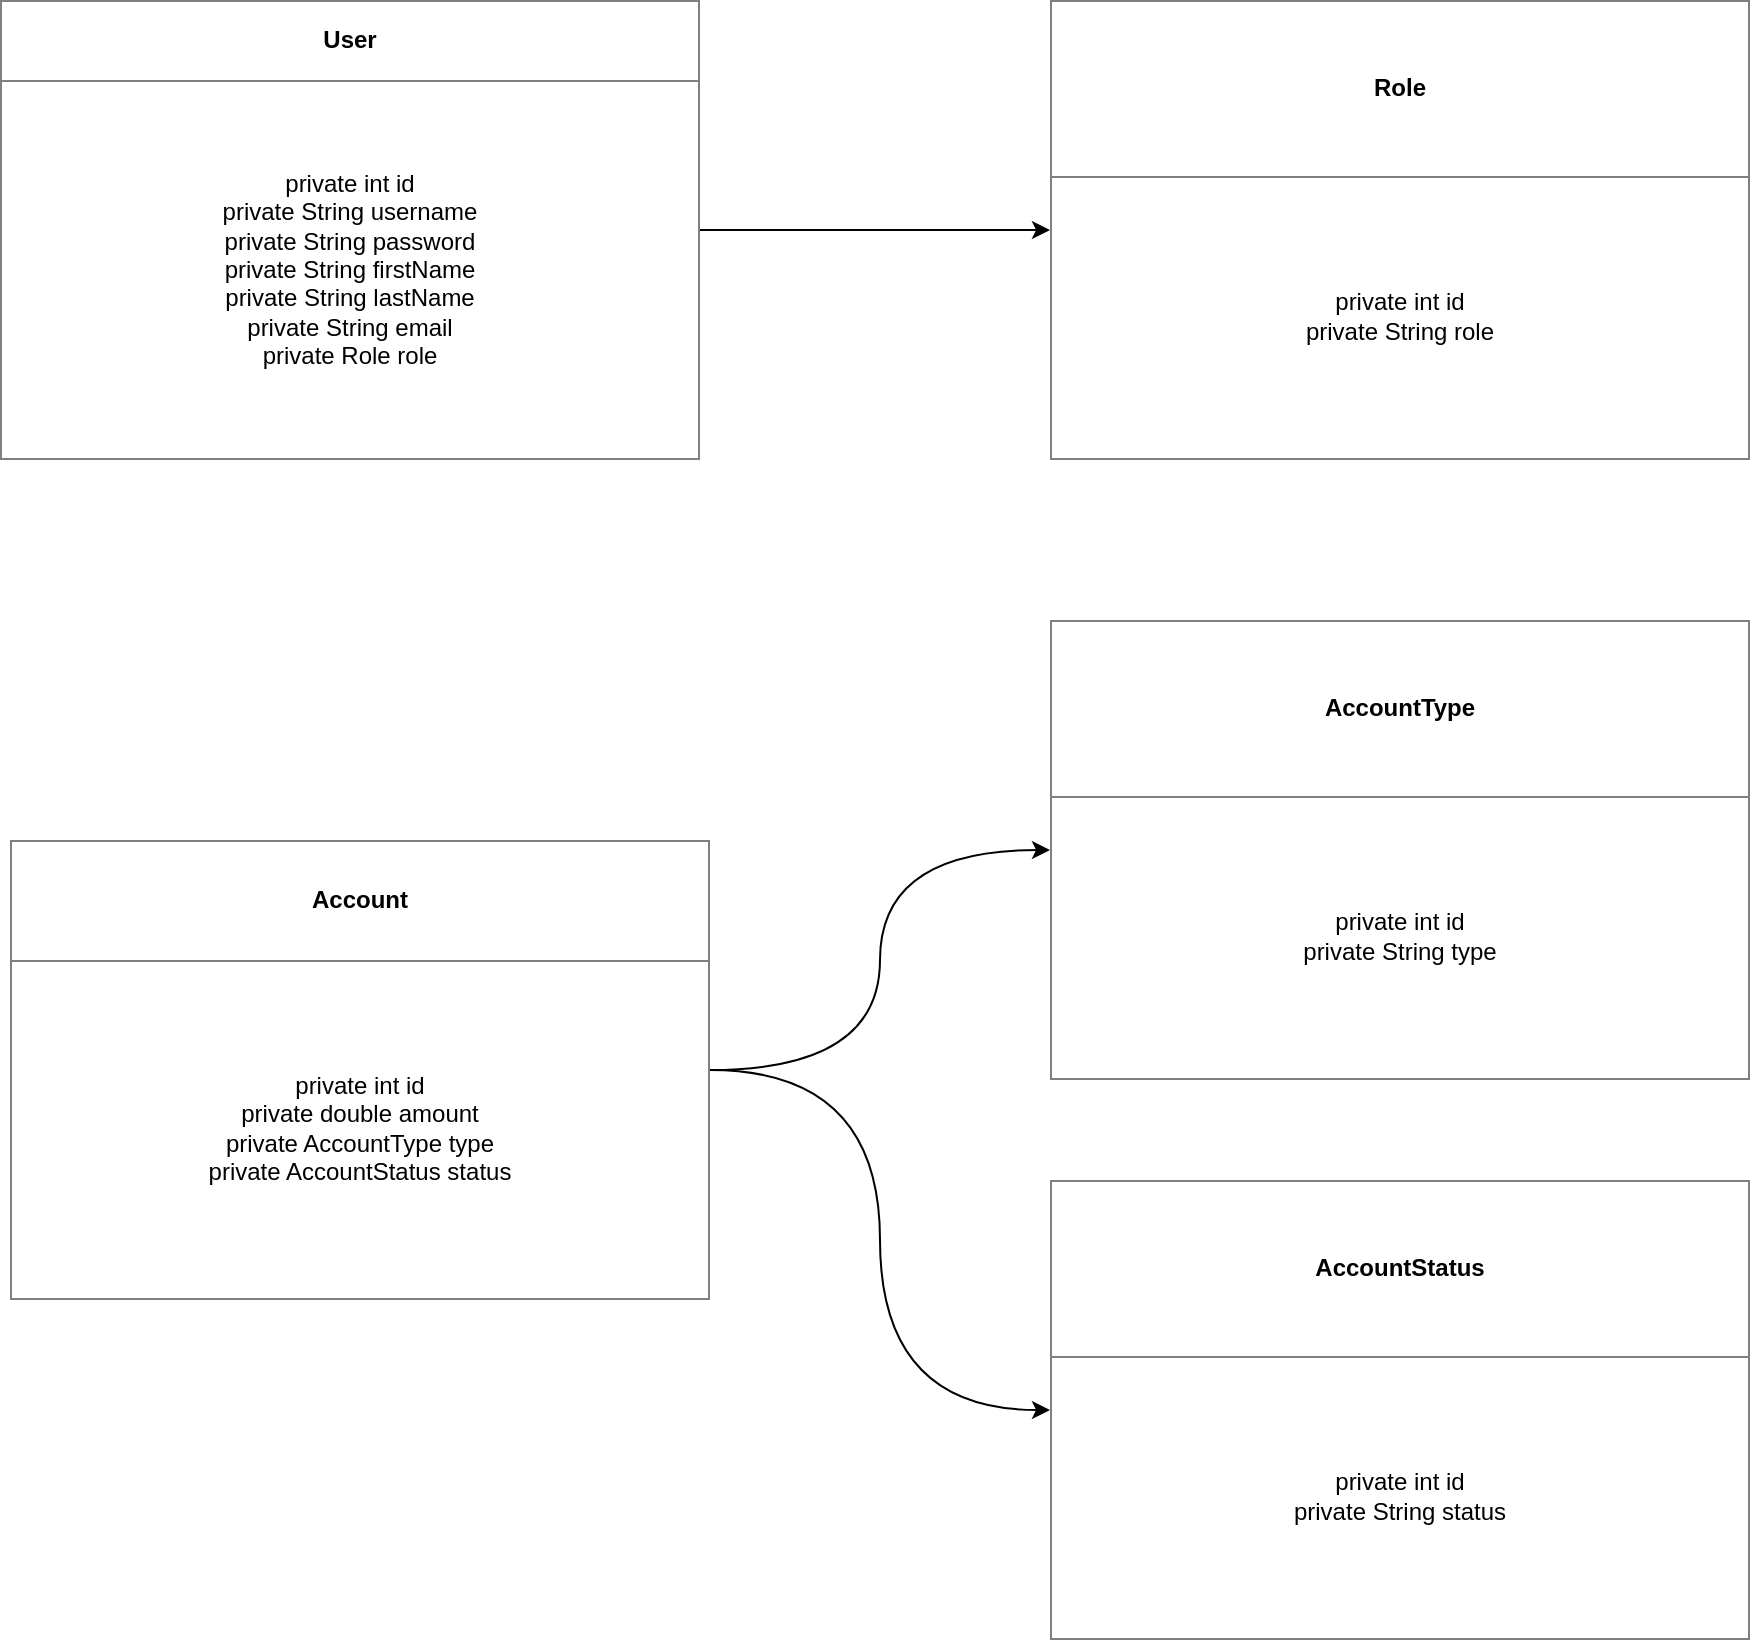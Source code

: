 <mxfile version="13.9.9" type="device"><diagram id="-WIpP_qHXJJYU9pcYICd" name="Page-1"><mxGraphModel dx="1280" dy="870" grid="1" gridSize="10" guides="1" tooltips="1" connect="1" arrows="1" fold="1" page="1" pageScale="1" pageWidth="850" pageHeight="1100" math="0" shadow="0"><root><mxCell id="0"/><mxCell id="1" parent="0"/><mxCell id="3XC_t8KrmKPAgcGxAVjJ-8" style="edgeStyle=orthogonalEdgeStyle;rounded=0;orthogonalLoop=1;jettySize=auto;html=1;entryX=0;entryY=0.5;entryDx=0;entryDy=0;" edge="1" parent="1" source="3XC_t8KrmKPAgcGxAVjJ-1" target="3XC_t8KrmKPAgcGxAVjJ-5"><mxGeometry relative="1" as="geometry"/></mxCell><mxCell id="3XC_t8KrmKPAgcGxAVjJ-1" value="&lt;table border=&quot;1&quot; width=&quot;100%&quot; cellpadding=&quot;4&quot; style=&quot;width: 100% ; height: 100% ; border-collapse: collapse&quot;&gt;&lt;tbody&gt;&lt;tr&gt;&lt;th align=&quot;center&quot;&gt;&lt;b&gt;User&lt;/b&gt;&lt;/th&gt;&lt;/tr&gt;&lt;tr&gt;&lt;td align=&quot;center&quot;&gt;private int id&lt;br&gt;private String username&lt;br&gt;private String password&lt;br&gt;private String firstName&lt;br&gt;private String lastName&lt;br&gt;private String email&lt;br&gt;private Role role&lt;/td&gt;&lt;/tr&gt;&lt;/tbody&gt;&lt;/table&gt;" style="text;html=1;strokeColor=none;fillColor=none;overflow=fill;" vertex="1" parent="1"><mxGeometry x="75" y="140" width="350" height="230" as="geometry"/></mxCell><mxCell id="3XC_t8KrmKPAgcGxAVjJ-6" style="edgeStyle=orthogonalEdgeStyle;rounded=0;orthogonalLoop=1;jettySize=auto;html=1;entryX=0;entryY=0.5;entryDx=0;entryDy=0;curved=1;" edge="1" parent="1" source="3XC_t8KrmKPAgcGxAVjJ-2" target="3XC_t8KrmKPAgcGxAVjJ-3"><mxGeometry relative="1" as="geometry"/></mxCell><mxCell id="3XC_t8KrmKPAgcGxAVjJ-7" style="edgeStyle=orthogonalEdgeStyle;rounded=0;orthogonalLoop=1;jettySize=auto;html=1;entryX=0;entryY=0.5;entryDx=0;entryDy=0;curved=1;" edge="1" parent="1" source="3XC_t8KrmKPAgcGxAVjJ-2" target="3XC_t8KrmKPAgcGxAVjJ-4"><mxGeometry relative="1" as="geometry"/></mxCell><mxCell id="3XC_t8KrmKPAgcGxAVjJ-2" value="&lt;table border=&quot;1&quot; width=&quot;100%&quot; cellpadding=&quot;4&quot; style=&quot;width: 100% ; height: 100% ; border-collapse: collapse&quot;&gt;&lt;tbody&gt;&lt;tr&gt;&lt;th align=&quot;center&quot;&gt;Account&lt;/th&gt;&lt;/tr&gt;&lt;tr&gt;&lt;td align=&quot;center&quot;&gt;private int id&lt;br&gt;private double amount&lt;br&gt;private AccountType type&lt;br&gt;private AccountStatus status&lt;/td&gt;&lt;/tr&gt;&lt;/tbody&gt;&lt;/table&gt;" style="text;html=1;strokeColor=none;fillColor=none;overflow=fill;" vertex="1" parent="1"><mxGeometry x="80" y="560" width="350" height="230" as="geometry"/></mxCell><mxCell id="3XC_t8KrmKPAgcGxAVjJ-3" value="&lt;table border=&quot;1&quot; width=&quot;100%&quot; cellpadding=&quot;4&quot; style=&quot;width: 100% ; height: 100% ; border-collapse: collapse&quot;&gt;&lt;tbody&gt;&lt;tr&gt;&lt;th align=&quot;center&quot;&gt;AccountType&lt;/th&gt;&lt;/tr&gt;&lt;tr&gt;&lt;td align=&quot;center&quot;&gt;private int id&lt;br&gt;private String type&lt;br&gt;&lt;/td&gt;&lt;/tr&gt;&lt;/tbody&gt;&lt;/table&gt;" style="text;html=1;strokeColor=none;fillColor=none;overflow=fill;" vertex="1" parent="1"><mxGeometry x="600" y="450" width="350" height="230" as="geometry"/></mxCell><mxCell id="3XC_t8KrmKPAgcGxAVjJ-4" value="&lt;table border=&quot;1&quot; width=&quot;100%&quot; cellpadding=&quot;4&quot; style=&quot;width: 100% ; height: 100% ; border-collapse: collapse&quot;&gt;&lt;tbody&gt;&lt;tr&gt;&lt;th align=&quot;center&quot;&gt;AccountStatus&lt;/th&gt;&lt;/tr&gt;&lt;tr&gt;&lt;td align=&quot;center&quot;&gt;private int id&lt;br&gt;private String status&lt;br&gt;&lt;/td&gt;&lt;/tr&gt;&lt;/tbody&gt;&lt;/table&gt;" style="text;html=1;strokeColor=none;fillColor=none;overflow=fill;" vertex="1" parent="1"><mxGeometry x="600" y="730" width="350" height="230" as="geometry"/></mxCell><mxCell id="3XC_t8KrmKPAgcGxAVjJ-5" value="&lt;table border=&quot;1&quot; width=&quot;100%&quot; cellpadding=&quot;4&quot; style=&quot;width: 100% ; height: 100% ; border-collapse: collapse&quot;&gt;&lt;tbody&gt;&lt;tr&gt;&lt;th align=&quot;center&quot;&gt;Role&lt;/th&gt;&lt;/tr&gt;&lt;tr&gt;&lt;td align=&quot;center&quot;&gt;private int id&lt;br&gt;private String role&lt;br&gt;&lt;/td&gt;&lt;/tr&gt;&lt;/tbody&gt;&lt;/table&gt;" style="text;html=1;strokeColor=none;fillColor=none;overflow=fill;" vertex="1" parent="1"><mxGeometry x="600" y="140" width="350" height="230" as="geometry"/></mxCell></root></mxGraphModel></diagram></mxfile>